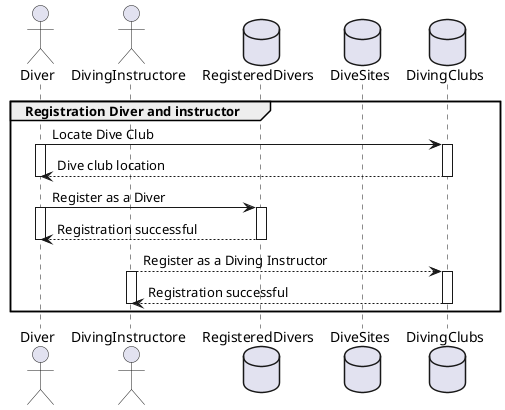 @startuml Diving Sequence Diagram

actor Diver as d
actor DivingInstructore as di
database RegisteredDivers as rd
database DiveSites as ds
database DivingClubs as dcDB

group Registration Diver and instructor
'locating a club nearby a dive site
d -> dcDB: Locate Dive Club
activate d
activate dcDB
dcDB --> d: Dive club location 
deactivate dcDB
deactivate d

'registering as a diver in that club
d -> rd: Register as a Diver
activate rd
activate d
rd --> d: Registration successful
deactivate rd
deactivate d

'diving instructor registration to a club (can be in multiple clubs)
di --> dcDB: Register as a Diving Instructor
activate di
activate dcDB
dcDB --> di: Registration successful
deactivate di
deactivate dcDB
end
@enduml
